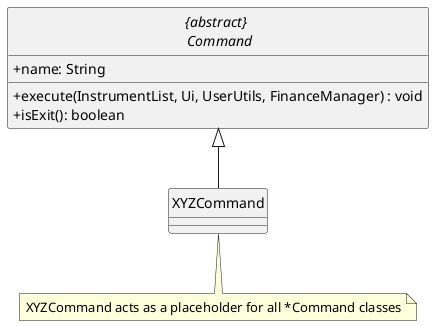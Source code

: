 @startuml
hide circle
skinparam classAttributeIconSize 0
abstract "{abstract} \n Command" {
+name: String
+execute(InstrumentList, Ui, UserUtils, FinanceManager) : void
+isExit(): boolean
}

class XYZCommand

 "{abstract} \n Command"<|-- XYZCommand

note "XYZCommand acts as a placeholder for all *Command classes" as N1

XYZCommand .. N1
@enduml